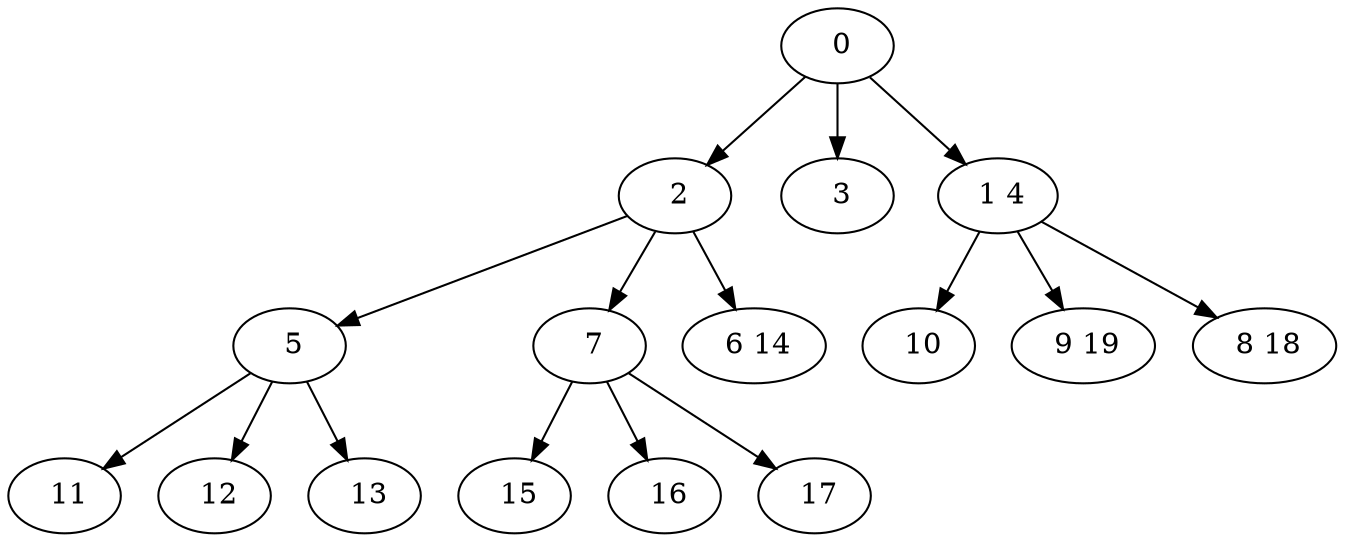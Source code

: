 digraph mytree {
" 0" -> " 2";
" 0" -> " 3";
" 0" -> " 1 4";
" 2" -> " 5";
" 2" -> " 7";
" 2" -> " 6 14";
" 3";
" 1 4" -> " 10";
" 1 4" -> " 9 19";
" 1 4" -> " 8 18";
" 5" -> " 11";
" 5" -> " 12";
" 5" -> " 13";
" 7" -> " 15";
" 7" -> " 16";
" 7" -> " 17";
" 6 14";
" 11";
" 12";
" 13";
" 15";
" 16";
" 17";
" 10";
" 9 19";
" 8 18";
}
